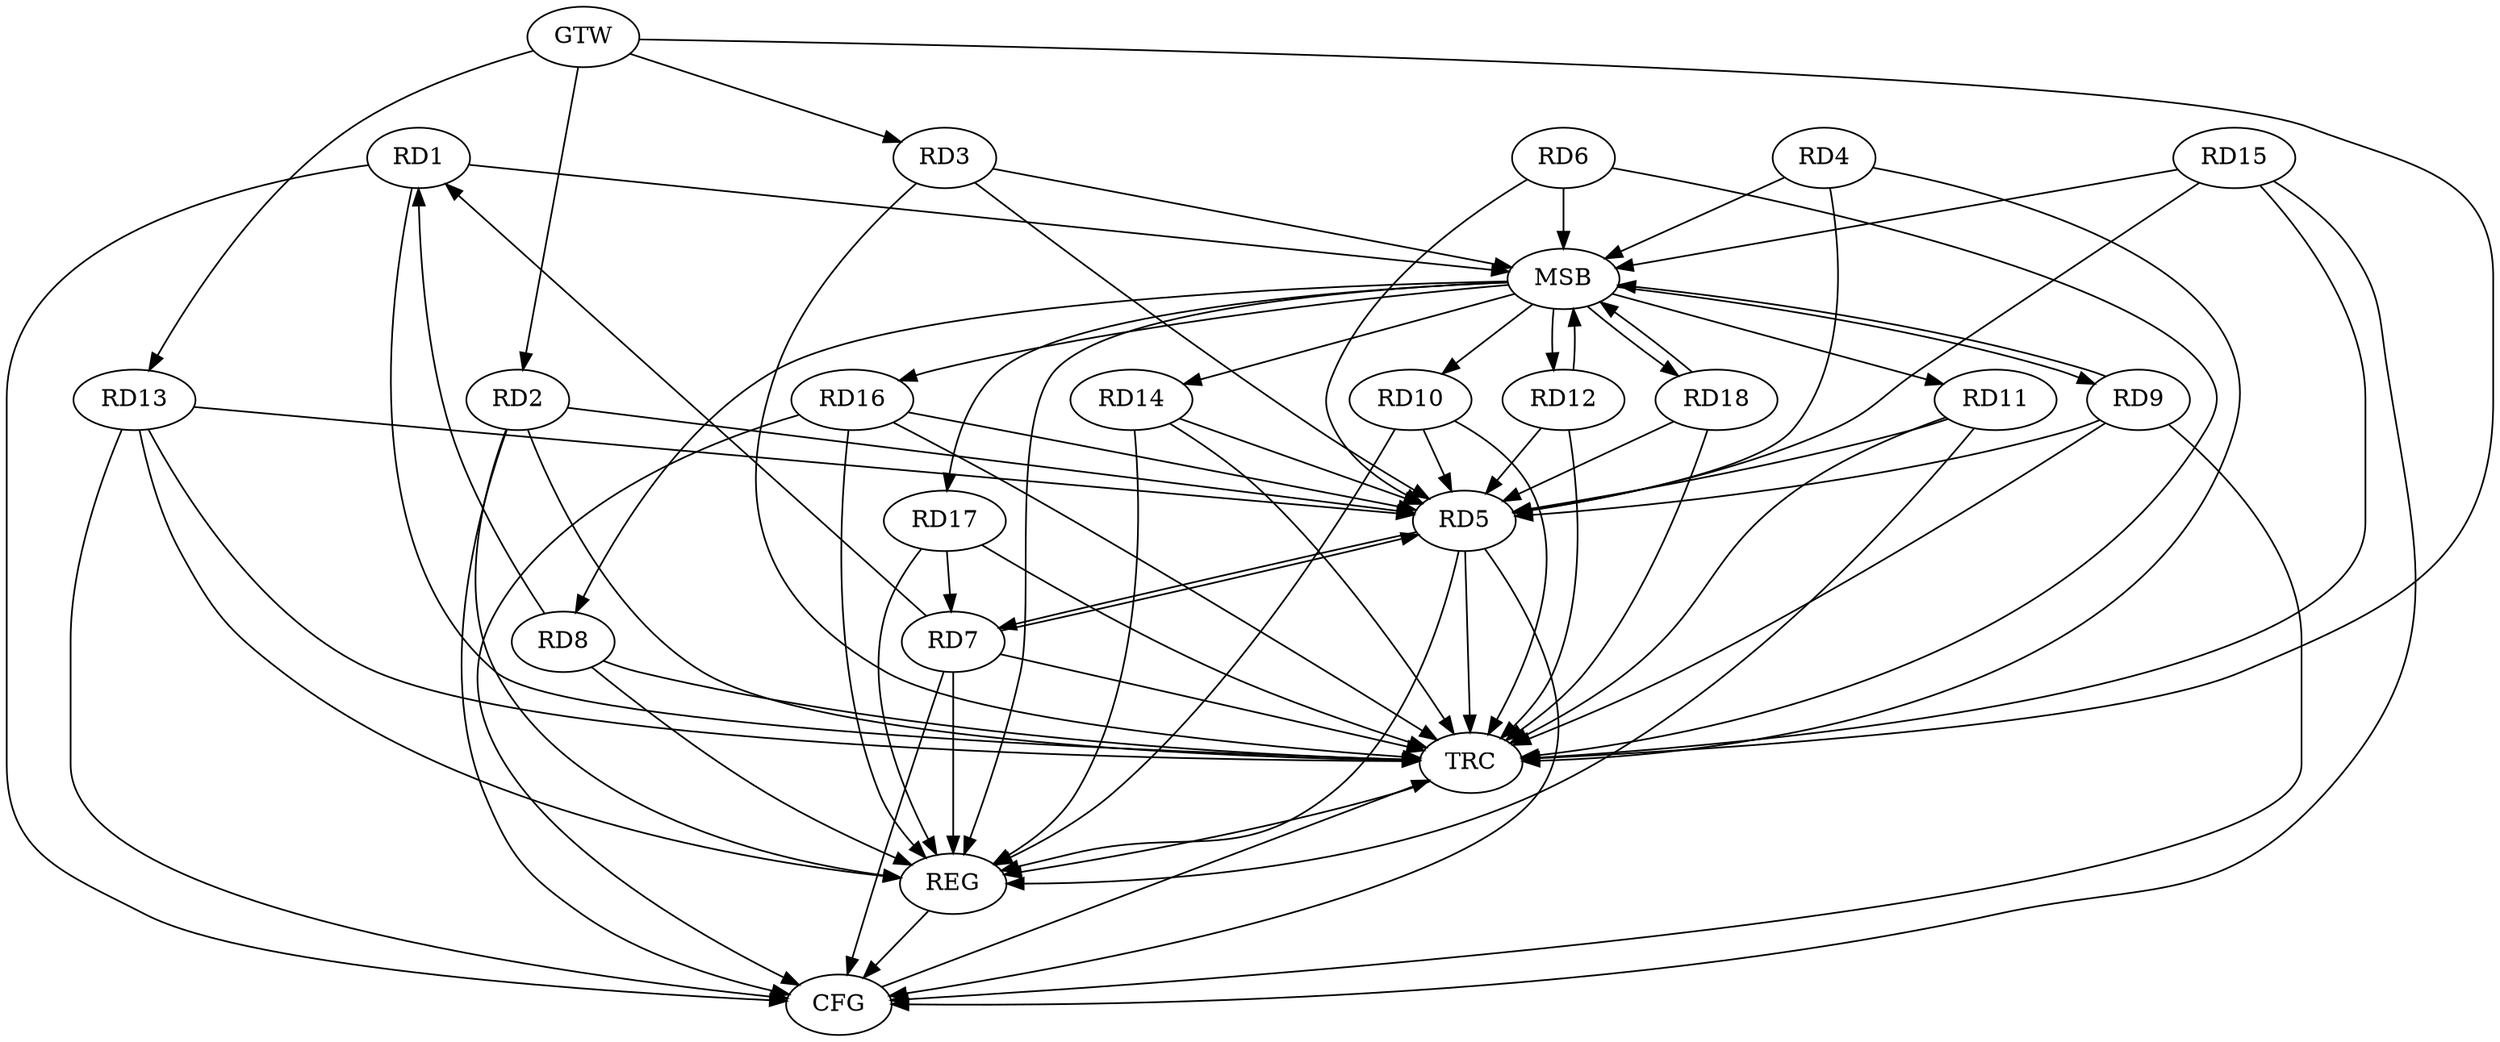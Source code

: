strict digraph G {
  RD1 [ label="RD1" ];
  RD2 [ label="RD2" ];
  RD3 [ label="RD3" ];
  RD4 [ label="RD4" ];
  RD5 [ label="RD5" ];
  RD6 [ label="RD6" ];
  RD7 [ label="RD7" ];
  RD8 [ label="RD8" ];
  RD9 [ label="RD9" ];
  RD10 [ label="RD10" ];
  RD11 [ label="RD11" ];
  RD12 [ label="RD12" ];
  RD13 [ label="RD13" ];
  RD14 [ label="RD14" ];
  RD15 [ label="RD15" ];
  RD16 [ label="RD16" ];
  RD17 [ label="RD17" ];
  RD18 [ label="RD18" ];
  GTW [ label="GTW" ];
  REG [ label="REG" ];
  MSB [ label="MSB" ];
  CFG [ label="CFG" ];
  TRC [ label="TRC" ];
  RD7 -> RD1;
  RD8 -> RD1;
  RD5 -> RD7;
  RD7 -> RD5;
  RD11 -> RD5;
  RD14 -> RD5;
  RD17 -> RD7;
  GTW -> RD2;
  GTW -> RD3;
  GTW -> RD13;
  RD2 -> REG;
  RD5 -> REG;
  RD7 -> REG;
  RD8 -> REG;
  RD10 -> REG;
  RD11 -> REG;
  RD13 -> REG;
  RD14 -> REG;
  RD16 -> REG;
  RD17 -> REG;
  RD1 -> MSB;
  MSB -> REG;
  RD3 -> MSB;
  MSB -> RD10;
  MSB -> RD11;
  MSB -> RD12;
  MSB -> RD17;
  RD4 -> MSB;
  MSB -> RD9;
  RD6 -> MSB;
  MSB -> RD16;
  RD9 -> MSB;
  MSB -> RD8;
  MSB -> RD14;
  RD12 -> MSB;
  MSB -> RD18;
  RD15 -> MSB;
  RD18 -> MSB;
  RD1 -> CFG;
  RD2 -> CFG;
  RD9 -> CFG;
  RD15 -> CFG;
  RD5 -> CFG;
  RD16 -> CFG;
  RD7 -> CFG;
  RD13 -> CFG;
  REG -> CFG;
  RD1 -> TRC;
  RD2 -> TRC;
  RD3 -> TRC;
  RD4 -> TRC;
  RD5 -> TRC;
  RD6 -> TRC;
  RD7 -> TRC;
  RD8 -> TRC;
  RD9 -> TRC;
  RD10 -> TRC;
  RD11 -> TRC;
  RD12 -> TRC;
  RD13 -> TRC;
  RD14 -> TRC;
  RD15 -> TRC;
  RD16 -> TRC;
  RD17 -> TRC;
  RD18 -> TRC;
  GTW -> TRC;
  CFG -> TRC;
  TRC -> REG;
  RD18 -> RD5;
  RD10 -> RD5;
  RD16 -> RD5;
  RD12 -> RD5;
  RD2 -> RD5;
  RD9 -> RD5;
  RD13 -> RD5;
  RD4 -> RD5;
  RD15 -> RD5;
  RD3 -> RD5;
  RD6 -> RD5;
}
